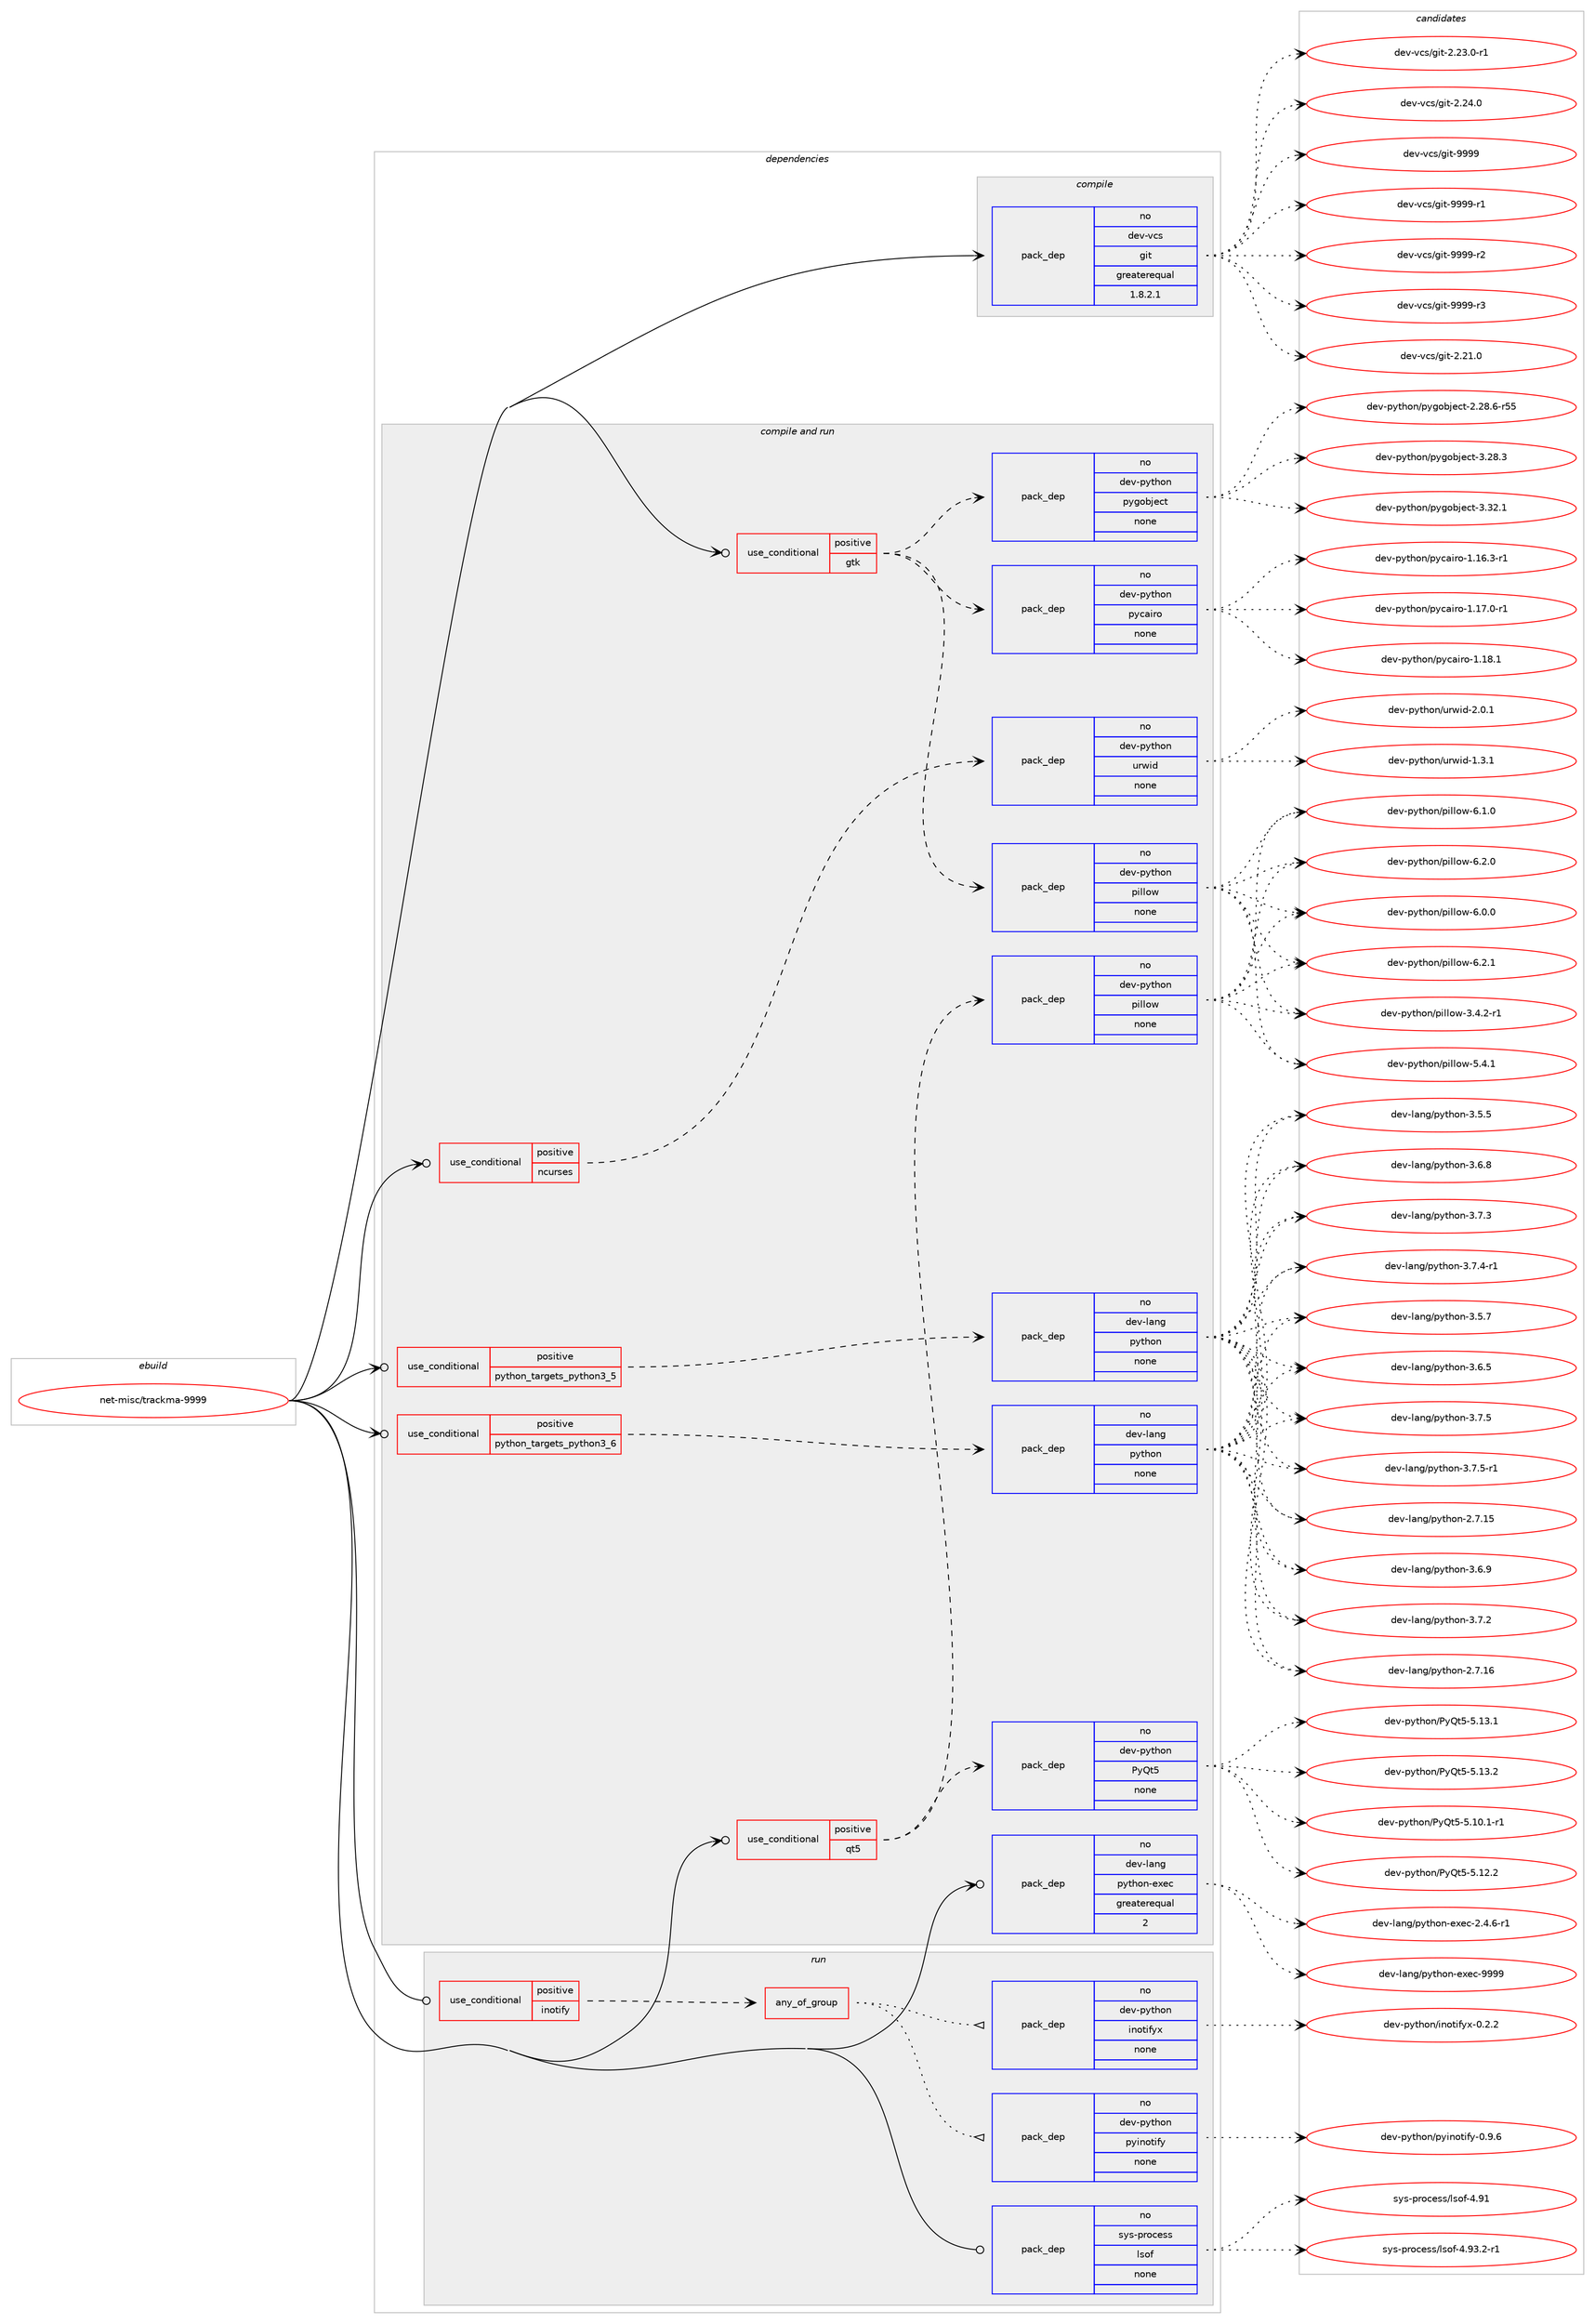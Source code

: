 digraph prolog {

# *************
# Graph options
# *************

newrank=true;
concentrate=true;
compound=true;
graph [rankdir=LR,fontname=Helvetica,fontsize=10,ranksep=1.5];#, ranksep=2.5, nodesep=0.2];
edge  [arrowhead=vee];
node  [fontname=Helvetica,fontsize=10];

# **********
# The ebuild
# **********

subgraph cluster_leftcol {
color=gray;
rank=same;
label=<<i>ebuild</i>>;
id [label="net-misc/trackma-9999", color=red, width=4, href="../net-misc/trackma-9999.svg"];
}

# ****************
# The dependencies
# ****************

subgraph cluster_midcol {
color=gray;
label=<<i>dependencies</i>>;
subgraph cluster_compile {
fillcolor="#eeeeee";
style=filled;
label=<<i>compile</i>>;
subgraph pack618744 {
dependency837765 [label=<<TABLE BORDER="0" CELLBORDER="1" CELLSPACING="0" CELLPADDING="4" WIDTH="220"><TR><TD ROWSPAN="6" CELLPADDING="30">pack_dep</TD></TR><TR><TD WIDTH="110">no</TD></TR><TR><TD>dev-vcs</TD></TR><TR><TD>git</TD></TR><TR><TD>greaterequal</TD></TR><TR><TD>1.8.2.1</TD></TR></TABLE>>, shape=none, color=blue];
}
id:e -> dependency837765:w [weight=20,style="solid",arrowhead="vee"];
}
subgraph cluster_compileandrun {
fillcolor="#eeeeee";
style=filled;
label=<<i>compile and run</i>>;
subgraph cond204268 {
dependency837766 [label=<<TABLE BORDER="0" CELLBORDER="1" CELLSPACING="0" CELLPADDING="4"><TR><TD ROWSPAN="3" CELLPADDING="10">use_conditional</TD></TR><TR><TD>positive</TD></TR><TR><TD>gtk</TD></TR></TABLE>>, shape=none, color=red];
subgraph pack618745 {
dependency837767 [label=<<TABLE BORDER="0" CELLBORDER="1" CELLSPACING="0" CELLPADDING="4" WIDTH="220"><TR><TD ROWSPAN="6" CELLPADDING="30">pack_dep</TD></TR><TR><TD WIDTH="110">no</TD></TR><TR><TD>dev-python</TD></TR><TR><TD>pygobject</TD></TR><TR><TD>none</TD></TR><TR><TD></TD></TR></TABLE>>, shape=none, color=blue];
}
dependency837766:e -> dependency837767:w [weight=20,style="dashed",arrowhead="vee"];
subgraph pack618746 {
dependency837768 [label=<<TABLE BORDER="0" CELLBORDER="1" CELLSPACING="0" CELLPADDING="4" WIDTH="220"><TR><TD ROWSPAN="6" CELLPADDING="30">pack_dep</TD></TR><TR><TD WIDTH="110">no</TD></TR><TR><TD>dev-python</TD></TR><TR><TD>pycairo</TD></TR><TR><TD>none</TD></TR><TR><TD></TD></TR></TABLE>>, shape=none, color=blue];
}
dependency837766:e -> dependency837768:w [weight=20,style="dashed",arrowhead="vee"];
subgraph pack618747 {
dependency837769 [label=<<TABLE BORDER="0" CELLBORDER="1" CELLSPACING="0" CELLPADDING="4" WIDTH="220"><TR><TD ROWSPAN="6" CELLPADDING="30">pack_dep</TD></TR><TR><TD WIDTH="110">no</TD></TR><TR><TD>dev-python</TD></TR><TR><TD>pillow</TD></TR><TR><TD>none</TD></TR><TR><TD></TD></TR></TABLE>>, shape=none, color=blue];
}
dependency837766:e -> dependency837769:w [weight=20,style="dashed",arrowhead="vee"];
}
id:e -> dependency837766:w [weight=20,style="solid",arrowhead="odotvee"];
subgraph cond204269 {
dependency837770 [label=<<TABLE BORDER="0" CELLBORDER="1" CELLSPACING="0" CELLPADDING="4"><TR><TD ROWSPAN="3" CELLPADDING="10">use_conditional</TD></TR><TR><TD>positive</TD></TR><TR><TD>ncurses</TD></TR></TABLE>>, shape=none, color=red];
subgraph pack618748 {
dependency837771 [label=<<TABLE BORDER="0" CELLBORDER="1" CELLSPACING="0" CELLPADDING="4" WIDTH="220"><TR><TD ROWSPAN="6" CELLPADDING="30">pack_dep</TD></TR><TR><TD WIDTH="110">no</TD></TR><TR><TD>dev-python</TD></TR><TR><TD>urwid</TD></TR><TR><TD>none</TD></TR><TR><TD></TD></TR></TABLE>>, shape=none, color=blue];
}
dependency837770:e -> dependency837771:w [weight=20,style="dashed",arrowhead="vee"];
}
id:e -> dependency837770:w [weight=20,style="solid",arrowhead="odotvee"];
subgraph cond204270 {
dependency837772 [label=<<TABLE BORDER="0" CELLBORDER="1" CELLSPACING="0" CELLPADDING="4"><TR><TD ROWSPAN="3" CELLPADDING="10">use_conditional</TD></TR><TR><TD>positive</TD></TR><TR><TD>python_targets_python3_5</TD></TR></TABLE>>, shape=none, color=red];
subgraph pack618749 {
dependency837773 [label=<<TABLE BORDER="0" CELLBORDER="1" CELLSPACING="0" CELLPADDING="4" WIDTH="220"><TR><TD ROWSPAN="6" CELLPADDING="30">pack_dep</TD></TR><TR><TD WIDTH="110">no</TD></TR><TR><TD>dev-lang</TD></TR><TR><TD>python</TD></TR><TR><TD>none</TD></TR><TR><TD></TD></TR></TABLE>>, shape=none, color=blue];
}
dependency837772:e -> dependency837773:w [weight=20,style="dashed",arrowhead="vee"];
}
id:e -> dependency837772:w [weight=20,style="solid",arrowhead="odotvee"];
subgraph cond204271 {
dependency837774 [label=<<TABLE BORDER="0" CELLBORDER="1" CELLSPACING="0" CELLPADDING="4"><TR><TD ROWSPAN="3" CELLPADDING="10">use_conditional</TD></TR><TR><TD>positive</TD></TR><TR><TD>python_targets_python3_6</TD></TR></TABLE>>, shape=none, color=red];
subgraph pack618750 {
dependency837775 [label=<<TABLE BORDER="0" CELLBORDER="1" CELLSPACING="0" CELLPADDING="4" WIDTH="220"><TR><TD ROWSPAN="6" CELLPADDING="30">pack_dep</TD></TR><TR><TD WIDTH="110">no</TD></TR><TR><TD>dev-lang</TD></TR><TR><TD>python</TD></TR><TR><TD>none</TD></TR><TR><TD></TD></TR></TABLE>>, shape=none, color=blue];
}
dependency837774:e -> dependency837775:w [weight=20,style="dashed",arrowhead="vee"];
}
id:e -> dependency837774:w [weight=20,style="solid",arrowhead="odotvee"];
subgraph cond204272 {
dependency837776 [label=<<TABLE BORDER="0" CELLBORDER="1" CELLSPACING="0" CELLPADDING="4"><TR><TD ROWSPAN="3" CELLPADDING="10">use_conditional</TD></TR><TR><TD>positive</TD></TR><TR><TD>qt5</TD></TR></TABLE>>, shape=none, color=red];
subgraph pack618751 {
dependency837777 [label=<<TABLE BORDER="0" CELLBORDER="1" CELLSPACING="0" CELLPADDING="4" WIDTH="220"><TR><TD ROWSPAN="6" CELLPADDING="30">pack_dep</TD></TR><TR><TD WIDTH="110">no</TD></TR><TR><TD>dev-python</TD></TR><TR><TD>PyQt5</TD></TR><TR><TD>none</TD></TR><TR><TD></TD></TR></TABLE>>, shape=none, color=blue];
}
dependency837776:e -> dependency837777:w [weight=20,style="dashed",arrowhead="vee"];
subgraph pack618752 {
dependency837778 [label=<<TABLE BORDER="0" CELLBORDER="1" CELLSPACING="0" CELLPADDING="4" WIDTH="220"><TR><TD ROWSPAN="6" CELLPADDING="30">pack_dep</TD></TR><TR><TD WIDTH="110">no</TD></TR><TR><TD>dev-python</TD></TR><TR><TD>pillow</TD></TR><TR><TD>none</TD></TR><TR><TD></TD></TR></TABLE>>, shape=none, color=blue];
}
dependency837776:e -> dependency837778:w [weight=20,style="dashed",arrowhead="vee"];
}
id:e -> dependency837776:w [weight=20,style="solid",arrowhead="odotvee"];
subgraph pack618753 {
dependency837779 [label=<<TABLE BORDER="0" CELLBORDER="1" CELLSPACING="0" CELLPADDING="4" WIDTH="220"><TR><TD ROWSPAN="6" CELLPADDING="30">pack_dep</TD></TR><TR><TD WIDTH="110">no</TD></TR><TR><TD>dev-lang</TD></TR><TR><TD>python-exec</TD></TR><TR><TD>greaterequal</TD></TR><TR><TD>2</TD></TR></TABLE>>, shape=none, color=blue];
}
id:e -> dependency837779:w [weight=20,style="solid",arrowhead="odotvee"];
}
subgraph cluster_run {
fillcolor="#eeeeee";
style=filled;
label=<<i>run</i>>;
subgraph cond204273 {
dependency837780 [label=<<TABLE BORDER="0" CELLBORDER="1" CELLSPACING="0" CELLPADDING="4"><TR><TD ROWSPAN="3" CELLPADDING="10">use_conditional</TD></TR><TR><TD>positive</TD></TR><TR><TD>inotify</TD></TR></TABLE>>, shape=none, color=red];
subgraph any14259 {
dependency837781 [label=<<TABLE BORDER="0" CELLBORDER="1" CELLSPACING="0" CELLPADDING="4"><TR><TD CELLPADDING="10">any_of_group</TD></TR></TABLE>>, shape=none, color=red];subgraph pack618754 {
dependency837782 [label=<<TABLE BORDER="0" CELLBORDER="1" CELLSPACING="0" CELLPADDING="4" WIDTH="220"><TR><TD ROWSPAN="6" CELLPADDING="30">pack_dep</TD></TR><TR><TD WIDTH="110">no</TD></TR><TR><TD>dev-python</TD></TR><TR><TD>inotifyx</TD></TR><TR><TD>none</TD></TR><TR><TD></TD></TR></TABLE>>, shape=none, color=blue];
}
dependency837781:e -> dependency837782:w [weight=20,style="dotted",arrowhead="oinv"];
subgraph pack618755 {
dependency837783 [label=<<TABLE BORDER="0" CELLBORDER="1" CELLSPACING="0" CELLPADDING="4" WIDTH="220"><TR><TD ROWSPAN="6" CELLPADDING="30">pack_dep</TD></TR><TR><TD WIDTH="110">no</TD></TR><TR><TD>dev-python</TD></TR><TR><TD>pyinotify</TD></TR><TR><TD>none</TD></TR><TR><TD></TD></TR></TABLE>>, shape=none, color=blue];
}
dependency837781:e -> dependency837783:w [weight=20,style="dotted",arrowhead="oinv"];
}
dependency837780:e -> dependency837781:w [weight=20,style="dashed",arrowhead="vee"];
}
id:e -> dependency837780:w [weight=20,style="solid",arrowhead="odot"];
subgraph pack618756 {
dependency837784 [label=<<TABLE BORDER="0" CELLBORDER="1" CELLSPACING="0" CELLPADDING="4" WIDTH="220"><TR><TD ROWSPAN="6" CELLPADDING="30">pack_dep</TD></TR><TR><TD WIDTH="110">no</TD></TR><TR><TD>sys-process</TD></TR><TR><TD>lsof</TD></TR><TR><TD>none</TD></TR><TR><TD></TD></TR></TABLE>>, shape=none, color=blue];
}
id:e -> dependency837784:w [weight=20,style="solid",arrowhead="odot"];
}
}

# **************
# The candidates
# **************

subgraph cluster_choices {
rank=same;
color=gray;
label=<<i>candidates</i>>;

subgraph choice618744 {
color=black;
nodesep=1;
choice10010111845118991154710310511645504650494648 [label="dev-vcs/git-2.21.0", color=red, width=4,href="../dev-vcs/git-2.21.0.svg"];
choice100101118451189911547103105116455046505146484511449 [label="dev-vcs/git-2.23.0-r1", color=red, width=4,href="../dev-vcs/git-2.23.0-r1.svg"];
choice10010111845118991154710310511645504650524648 [label="dev-vcs/git-2.24.0", color=red, width=4,href="../dev-vcs/git-2.24.0.svg"];
choice1001011184511899115471031051164557575757 [label="dev-vcs/git-9999", color=red, width=4,href="../dev-vcs/git-9999.svg"];
choice10010111845118991154710310511645575757574511449 [label="dev-vcs/git-9999-r1", color=red, width=4,href="../dev-vcs/git-9999-r1.svg"];
choice10010111845118991154710310511645575757574511450 [label="dev-vcs/git-9999-r2", color=red, width=4,href="../dev-vcs/git-9999-r2.svg"];
choice10010111845118991154710310511645575757574511451 [label="dev-vcs/git-9999-r3", color=red, width=4,href="../dev-vcs/git-9999-r3.svg"];
dependency837765:e -> choice10010111845118991154710310511645504650494648:w [style=dotted,weight="100"];
dependency837765:e -> choice100101118451189911547103105116455046505146484511449:w [style=dotted,weight="100"];
dependency837765:e -> choice10010111845118991154710310511645504650524648:w [style=dotted,weight="100"];
dependency837765:e -> choice1001011184511899115471031051164557575757:w [style=dotted,weight="100"];
dependency837765:e -> choice10010111845118991154710310511645575757574511449:w [style=dotted,weight="100"];
dependency837765:e -> choice10010111845118991154710310511645575757574511450:w [style=dotted,weight="100"];
dependency837765:e -> choice10010111845118991154710310511645575757574511451:w [style=dotted,weight="100"];
}
subgraph choice618745 {
color=black;
nodesep=1;
choice1001011184511212111610411111047112121103111981061019911645504650564654451145353 [label="dev-python/pygobject-2.28.6-r55", color=red, width=4,href="../dev-python/pygobject-2.28.6-r55.svg"];
choice1001011184511212111610411111047112121103111981061019911645514650564651 [label="dev-python/pygobject-3.28.3", color=red, width=4,href="../dev-python/pygobject-3.28.3.svg"];
choice1001011184511212111610411111047112121103111981061019911645514651504649 [label="dev-python/pygobject-3.32.1", color=red, width=4,href="../dev-python/pygobject-3.32.1.svg"];
dependency837767:e -> choice1001011184511212111610411111047112121103111981061019911645504650564654451145353:w [style=dotted,weight="100"];
dependency837767:e -> choice1001011184511212111610411111047112121103111981061019911645514650564651:w [style=dotted,weight="100"];
dependency837767:e -> choice1001011184511212111610411111047112121103111981061019911645514651504649:w [style=dotted,weight="100"];
}
subgraph choice618746 {
color=black;
nodesep=1;
choice10010111845112121116104111110471121219997105114111454946495446514511449 [label="dev-python/pycairo-1.16.3-r1", color=red, width=4,href="../dev-python/pycairo-1.16.3-r1.svg"];
choice10010111845112121116104111110471121219997105114111454946495546484511449 [label="dev-python/pycairo-1.17.0-r1", color=red, width=4,href="../dev-python/pycairo-1.17.0-r1.svg"];
choice1001011184511212111610411111047112121999710511411145494649564649 [label="dev-python/pycairo-1.18.1", color=red, width=4,href="../dev-python/pycairo-1.18.1.svg"];
dependency837768:e -> choice10010111845112121116104111110471121219997105114111454946495446514511449:w [style=dotted,weight="100"];
dependency837768:e -> choice10010111845112121116104111110471121219997105114111454946495546484511449:w [style=dotted,weight="100"];
dependency837768:e -> choice1001011184511212111610411111047112121999710511411145494649564649:w [style=dotted,weight="100"];
}
subgraph choice618747 {
color=black;
nodesep=1;
choice10010111845112121116104111110471121051081081111194551465246504511449 [label="dev-python/pillow-3.4.2-r1", color=red, width=4,href="../dev-python/pillow-3.4.2-r1.svg"];
choice1001011184511212111610411111047112105108108111119455346524649 [label="dev-python/pillow-5.4.1", color=red, width=4,href="../dev-python/pillow-5.4.1.svg"];
choice1001011184511212111610411111047112105108108111119455446484648 [label="dev-python/pillow-6.0.0", color=red, width=4,href="../dev-python/pillow-6.0.0.svg"];
choice1001011184511212111610411111047112105108108111119455446494648 [label="dev-python/pillow-6.1.0", color=red, width=4,href="../dev-python/pillow-6.1.0.svg"];
choice1001011184511212111610411111047112105108108111119455446504648 [label="dev-python/pillow-6.2.0", color=red, width=4,href="../dev-python/pillow-6.2.0.svg"];
choice1001011184511212111610411111047112105108108111119455446504649 [label="dev-python/pillow-6.2.1", color=red, width=4,href="../dev-python/pillow-6.2.1.svg"];
dependency837769:e -> choice10010111845112121116104111110471121051081081111194551465246504511449:w [style=dotted,weight="100"];
dependency837769:e -> choice1001011184511212111610411111047112105108108111119455346524649:w [style=dotted,weight="100"];
dependency837769:e -> choice1001011184511212111610411111047112105108108111119455446484648:w [style=dotted,weight="100"];
dependency837769:e -> choice1001011184511212111610411111047112105108108111119455446494648:w [style=dotted,weight="100"];
dependency837769:e -> choice1001011184511212111610411111047112105108108111119455446504648:w [style=dotted,weight="100"];
dependency837769:e -> choice1001011184511212111610411111047112105108108111119455446504649:w [style=dotted,weight="100"];
}
subgraph choice618748 {
color=black;
nodesep=1;
choice1001011184511212111610411111047117114119105100454946514649 [label="dev-python/urwid-1.3.1", color=red, width=4,href="../dev-python/urwid-1.3.1.svg"];
choice1001011184511212111610411111047117114119105100455046484649 [label="dev-python/urwid-2.0.1", color=red, width=4,href="../dev-python/urwid-2.0.1.svg"];
dependency837771:e -> choice1001011184511212111610411111047117114119105100454946514649:w [style=dotted,weight="100"];
dependency837771:e -> choice1001011184511212111610411111047117114119105100455046484649:w [style=dotted,weight="100"];
}
subgraph choice618749 {
color=black;
nodesep=1;
choice10010111845108971101034711212111610411111045504655464953 [label="dev-lang/python-2.7.15", color=red, width=4,href="../dev-lang/python-2.7.15.svg"];
choice10010111845108971101034711212111610411111045504655464954 [label="dev-lang/python-2.7.16", color=red, width=4,href="../dev-lang/python-2.7.16.svg"];
choice100101118451089711010347112121116104111110455146534653 [label="dev-lang/python-3.5.5", color=red, width=4,href="../dev-lang/python-3.5.5.svg"];
choice100101118451089711010347112121116104111110455146534655 [label="dev-lang/python-3.5.7", color=red, width=4,href="../dev-lang/python-3.5.7.svg"];
choice100101118451089711010347112121116104111110455146544653 [label="dev-lang/python-3.6.5", color=red, width=4,href="../dev-lang/python-3.6.5.svg"];
choice100101118451089711010347112121116104111110455146544656 [label="dev-lang/python-3.6.8", color=red, width=4,href="../dev-lang/python-3.6.8.svg"];
choice100101118451089711010347112121116104111110455146544657 [label="dev-lang/python-3.6.9", color=red, width=4,href="../dev-lang/python-3.6.9.svg"];
choice100101118451089711010347112121116104111110455146554650 [label="dev-lang/python-3.7.2", color=red, width=4,href="../dev-lang/python-3.7.2.svg"];
choice100101118451089711010347112121116104111110455146554651 [label="dev-lang/python-3.7.3", color=red, width=4,href="../dev-lang/python-3.7.3.svg"];
choice1001011184510897110103471121211161041111104551465546524511449 [label="dev-lang/python-3.7.4-r1", color=red, width=4,href="../dev-lang/python-3.7.4-r1.svg"];
choice100101118451089711010347112121116104111110455146554653 [label="dev-lang/python-3.7.5", color=red, width=4,href="../dev-lang/python-3.7.5.svg"];
choice1001011184510897110103471121211161041111104551465546534511449 [label="dev-lang/python-3.7.5-r1", color=red, width=4,href="../dev-lang/python-3.7.5-r1.svg"];
dependency837773:e -> choice10010111845108971101034711212111610411111045504655464953:w [style=dotted,weight="100"];
dependency837773:e -> choice10010111845108971101034711212111610411111045504655464954:w [style=dotted,weight="100"];
dependency837773:e -> choice100101118451089711010347112121116104111110455146534653:w [style=dotted,weight="100"];
dependency837773:e -> choice100101118451089711010347112121116104111110455146534655:w [style=dotted,weight="100"];
dependency837773:e -> choice100101118451089711010347112121116104111110455146544653:w [style=dotted,weight="100"];
dependency837773:e -> choice100101118451089711010347112121116104111110455146544656:w [style=dotted,weight="100"];
dependency837773:e -> choice100101118451089711010347112121116104111110455146544657:w [style=dotted,weight="100"];
dependency837773:e -> choice100101118451089711010347112121116104111110455146554650:w [style=dotted,weight="100"];
dependency837773:e -> choice100101118451089711010347112121116104111110455146554651:w [style=dotted,weight="100"];
dependency837773:e -> choice1001011184510897110103471121211161041111104551465546524511449:w [style=dotted,weight="100"];
dependency837773:e -> choice100101118451089711010347112121116104111110455146554653:w [style=dotted,weight="100"];
dependency837773:e -> choice1001011184510897110103471121211161041111104551465546534511449:w [style=dotted,weight="100"];
}
subgraph choice618750 {
color=black;
nodesep=1;
choice10010111845108971101034711212111610411111045504655464953 [label="dev-lang/python-2.7.15", color=red, width=4,href="../dev-lang/python-2.7.15.svg"];
choice10010111845108971101034711212111610411111045504655464954 [label="dev-lang/python-2.7.16", color=red, width=4,href="../dev-lang/python-2.7.16.svg"];
choice100101118451089711010347112121116104111110455146534653 [label="dev-lang/python-3.5.5", color=red, width=4,href="../dev-lang/python-3.5.5.svg"];
choice100101118451089711010347112121116104111110455146534655 [label="dev-lang/python-3.5.7", color=red, width=4,href="../dev-lang/python-3.5.7.svg"];
choice100101118451089711010347112121116104111110455146544653 [label="dev-lang/python-3.6.5", color=red, width=4,href="../dev-lang/python-3.6.5.svg"];
choice100101118451089711010347112121116104111110455146544656 [label="dev-lang/python-3.6.8", color=red, width=4,href="../dev-lang/python-3.6.8.svg"];
choice100101118451089711010347112121116104111110455146544657 [label="dev-lang/python-3.6.9", color=red, width=4,href="../dev-lang/python-3.6.9.svg"];
choice100101118451089711010347112121116104111110455146554650 [label="dev-lang/python-3.7.2", color=red, width=4,href="../dev-lang/python-3.7.2.svg"];
choice100101118451089711010347112121116104111110455146554651 [label="dev-lang/python-3.7.3", color=red, width=4,href="../dev-lang/python-3.7.3.svg"];
choice1001011184510897110103471121211161041111104551465546524511449 [label="dev-lang/python-3.7.4-r1", color=red, width=4,href="../dev-lang/python-3.7.4-r1.svg"];
choice100101118451089711010347112121116104111110455146554653 [label="dev-lang/python-3.7.5", color=red, width=4,href="../dev-lang/python-3.7.5.svg"];
choice1001011184510897110103471121211161041111104551465546534511449 [label="dev-lang/python-3.7.5-r1", color=red, width=4,href="../dev-lang/python-3.7.5-r1.svg"];
dependency837775:e -> choice10010111845108971101034711212111610411111045504655464953:w [style=dotted,weight="100"];
dependency837775:e -> choice10010111845108971101034711212111610411111045504655464954:w [style=dotted,weight="100"];
dependency837775:e -> choice100101118451089711010347112121116104111110455146534653:w [style=dotted,weight="100"];
dependency837775:e -> choice100101118451089711010347112121116104111110455146534655:w [style=dotted,weight="100"];
dependency837775:e -> choice100101118451089711010347112121116104111110455146544653:w [style=dotted,weight="100"];
dependency837775:e -> choice100101118451089711010347112121116104111110455146544656:w [style=dotted,weight="100"];
dependency837775:e -> choice100101118451089711010347112121116104111110455146544657:w [style=dotted,weight="100"];
dependency837775:e -> choice100101118451089711010347112121116104111110455146554650:w [style=dotted,weight="100"];
dependency837775:e -> choice100101118451089711010347112121116104111110455146554651:w [style=dotted,weight="100"];
dependency837775:e -> choice1001011184510897110103471121211161041111104551465546524511449:w [style=dotted,weight="100"];
dependency837775:e -> choice100101118451089711010347112121116104111110455146554653:w [style=dotted,weight="100"];
dependency837775:e -> choice1001011184510897110103471121211161041111104551465546534511449:w [style=dotted,weight="100"];
}
subgraph choice618751 {
color=black;
nodesep=1;
choice1001011184511212111610411111047801218111653455346494846494511449 [label="dev-python/PyQt5-5.10.1-r1", color=red, width=4,href="../dev-python/PyQt5-5.10.1-r1.svg"];
choice100101118451121211161041111104780121811165345534649504650 [label="dev-python/PyQt5-5.12.2", color=red, width=4,href="../dev-python/PyQt5-5.12.2.svg"];
choice100101118451121211161041111104780121811165345534649514649 [label="dev-python/PyQt5-5.13.1", color=red, width=4,href="../dev-python/PyQt5-5.13.1.svg"];
choice100101118451121211161041111104780121811165345534649514650 [label="dev-python/PyQt5-5.13.2", color=red, width=4,href="../dev-python/PyQt5-5.13.2.svg"];
dependency837777:e -> choice1001011184511212111610411111047801218111653455346494846494511449:w [style=dotted,weight="100"];
dependency837777:e -> choice100101118451121211161041111104780121811165345534649504650:w [style=dotted,weight="100"];
dependency837777:e -> choice100101118451121211161041111104780121811165345534649514649:w [style=dotted,weight="100"];
dependency837777:e -> choice100101118451121211161041111104780121811165345534649514650:w [style=dotted,weight="100"];
}
subgraph choice618752 {
color=black;
nodesep=1;
choice10010111845112121116104111110471121051081081111194551465246504511449 [label="dev-python/pillow-3.4.2-r1", color=red, width=4,href="../dev-python/pillow-3.4.2-r1.svg"];
choice1001011184511212111610411111047112105108108111119455346524649 [label="dev-python/pillow-5.4.1", color=red, width=4,href="../dev-python/pillow-5.4.1.svg"];
choice1001011184511212111610411111047112105108108111119455446484648 [label="dev-python/pillow-6.0.0", color=red, width=4,href="../dev-python/pillow-6.0.0.svg"];
choice1001011184511212111610411111047112105108108111119455446494648 [label="dev-python/pillow-6.1.0", color=red, width=4,href="../dev-python/pillow-6.1.0.svg"];
choice1001011184511212111610411111047112105108108111119455446504648 [label="dev-python/pillow-6.2.0", color=red, width=4,href="../dev-python/pillow-6.2.0.svg"];
choice1001011184511212111610411111047112105108108111119455446504649 [label="dev-python/pillow-6.2.1", color=red, width=4,href="../dev-python/pillow-6.2.1.svg"];
dependency837778:e -> choice10010111845112121116104111110471121051081081111194551465246504511449:w [style=dotted,weight="100"];
dependency837778:e -> choice1001011184511212111610411111047112105108108111119455346524649:w [style=dotted,weight="100"];
dependency837778:e -> choice1001011184511212111610411111047112105108108111119455446484648:w [style=dotted,weight="100"];
dependency837778:e -> choice1001011184511212111610411111047112105108108111119455446494648:w [style=dotted,weight="100"];
dependency837778:e -> choice1001011184511212111610411111047112105108108111119455446504648:w [style=dotted,weight="100"];
dependency837778:e -> choice1001011184511212111610411111047112105108108111119455446504649:w [style=dotted,weight="100"];
}
subgraph choice618753 {
color=black;
nodesep=1;
choice10010111845108971101034711212111610411111045101120101994550465246544511449 [label="dev-lang/python-exec-2.4.6-r1", color=red, width=4,href="../dev-lang/python-exec-2.4.6-r1.svg"];
choice10010111845108971101034711212111610411111045101120101994557575757 [label="dev-lang/python-exec-9999", color=red, width=4,href="../dev-lang/python-exec-9999.svg"];
dependency837779:e -> choice10010111845108971101034711212111610411111045101120101994550465246544511449:w [style=dotted,weight="100"];
dependency837779:e -> choice10010111845108971101034711212111610411111045101120101994557575757:w [style=dotted,weight="100"];
}
subgraph choice618754 {
color=black;
nodesep=1;
choice1001011184511212111610411111047105110111116105102121120454846504650 [label="dev-python/inotifyx-0.2.2", color=red, width=4,href="../dev-python/inotifyx-0.2.2.svg"];
dependency837782:e -> choice1001011184511212111610411111047105110111116105102121120454846504650:w [style=dotted,weight="100"];
}
subgraph choice618755 {
color=black;
nodesep=1;
choice1001011184511212111610411111047112121105110111116105102121454846574654 [label="dev-python/pyinotify-0.9.6", color=red, width=4,href="../dev-python/pyinotify-0.9.6.svg"];
dependency837783:e -> choice1001011184511212111610411111047112121105110111116105102121454846574654:w [style=dotted,weight="100"];
}
subgraph choice618756 {
color=black;
nodesep=1;
choice1151211154511211411199101115115471081151111024552465749 [label="sys-process/lsof-4.91", color=red, width=4,href="../sys-process/lsof-4.91.svg"];
choice115121115451121141119910111511547108115111102455246575146504511449 [label="sys-process/lsof-4.93.2-r1", color=red, width=4,href="../sys-process/lsof-4.93.2-r1.svg"];
dependency837784:e -> choice1151211154511211411199101115115471081151111024552465749:w [style=dotted,weight="100"];
dependency837784:e -> choice115121115451121141119910111511547108115111102455246575146504511449:w [style=dotted,weight="100"];
}
}

}
